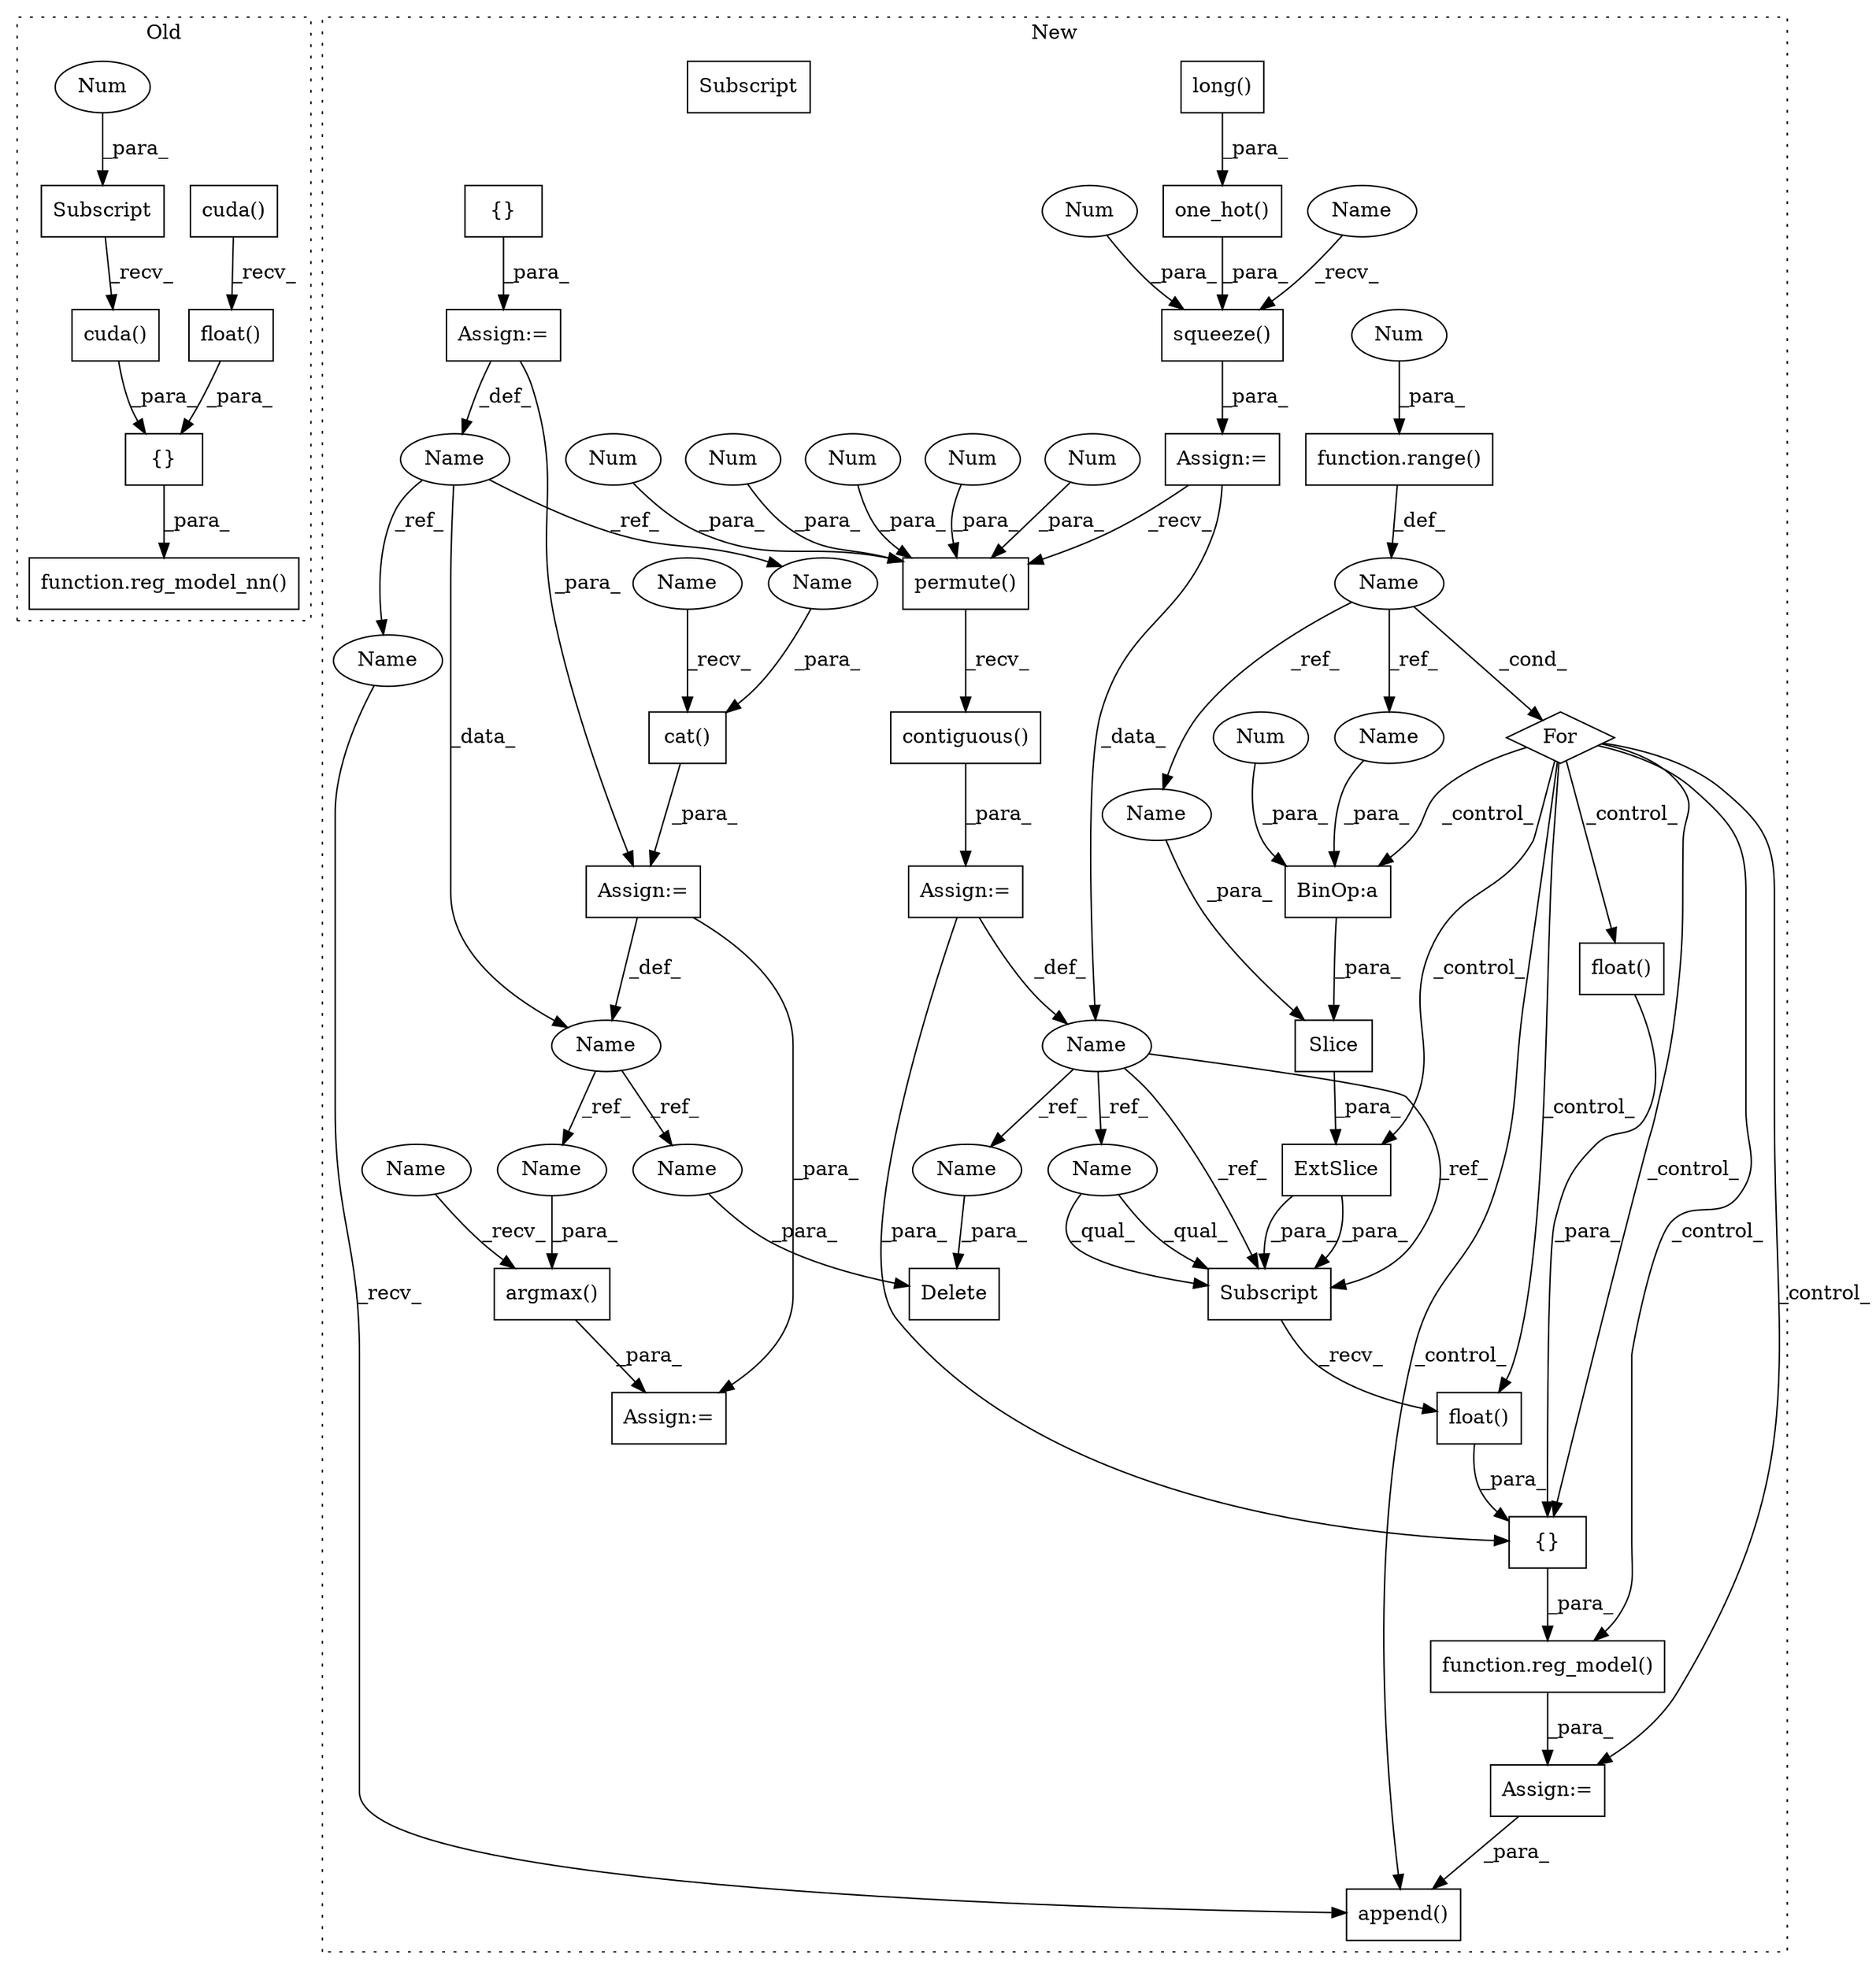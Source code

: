 digraph G {
subgraph cluster0 {
1 [label="float()" a="75" s="2514" l="20" shape="box"];
34 [label="cuda()" a="75" s="2514" l="12" shape="box"];
38 [label="{}" a="59" s="2513,2552" l="1,0" shape="box"];
42 [label="cuda()" a="75" s="2536" l="16" shape="box"];
43 [label="Subscript" a="63" s="2536,0" l="9,0" shape="box"];
44 [label="function.reg_model_nn()" a="75" s="2500,2553" l="13,1" shape="box"];
45 [label="Num" a="76" s="2543" l="1" shape="ellipse"];
label = "Old";
style="dotted";
}
subgraph cluster1 {
2 [label="one_hot()" a="75" s="2496,2530" l="22,17" shape="box"];
3 [label="Assign:=" a="68" s="2569" l="3" shape="box"];
4 [label="Assign:=" a="68" s="2620" l="3" shape="box"];
5 [label="permute()" a="75" s="2623,2653" l="17,1" shape="box"];
6 [label="long()" a="75" s="2518" l="12" shape="box"];
7 [label="float()" a="75" s="2837" l="33" shape="box"];
8 [label="function.range()" a="75" s="2788,2796" l="6,1" shape="box"];
9 [label="Name" a="87" s="2612" l="8" shape="ellipse"];
10 [label="Delete" a="101" s="3052" l="20" shape="box"];
11 [label="Name" a="87" s="2940" l="6" shape="ellipse"];
12 [label="argmax()" a="75" s="2997,3016" l="13,22" shape="box"];
13 [label="Name" a="87" s="2783" l="1" shape="ellipse"];
14 [label="ExtSlice" a="85" s="2837" l="8" shape="box"];
15 [label="BinOp:a" a="82" s="2852" l="3" shape="box"];
16 [label="{}" a="59" s="2763,2763" l="2,1" shape="box"];
17 [label="Subscript" a="63" s="2837,0" l="25,0" shape="box"];
18 [label="cat()" a="75" s="2949,2965" l="10,8" shape="box"];
19 [label="Slice" a="80" s="2849" l="1" shape="box"];
20 [label="For" a="107" s="2779,2797" l="4,19" shape="diamond"];
21 [label="append()" a="75" s="2904,2925" l="14,1" shape="box"];
22 [label="Name" a="87" s="2754" l="6" shape="ellipse"];
23 [label="Num" a="76" s="2855" l="1" shape="ellipse"];
24 [label="Num" a="76" s="2794" l="2" shape="ellipse"];
25 [label="Num" a="76" s="2649" l="1" shape="ellipse"];
26 [label="Num" a="76" s="2640" l="1" shape="ellipse"];
27 [label="Num" a="76" s="2652" l="1" shape="ellipse"];
28 [label="Num" a="76" s="2646" l="1" shape="ellipse"];
29 [label="Num" a="76" s="2643" l="1" shape="ellipse"];
30 [label="Assign:=" a="68" s="2946" l="3" shape="box"];
31 [label="Assign:=" a="68" s="2994" l="3" shape="box"];
32 [label="Assign:=" a="68" s="2760" l="3" shape="box"];
33 [label="contiguous()" a="75" s="2623" l="44" shape="box"];
35 [label="squeeze()" a="75" s="2572,2597" l="14,1" shape="box"];
36 [label="Num" a="76" s="2596" l="1" shape="ellipse"];
37 [label="{}" a="59" s="2836,2884" l="1,0" shape="box"];
39 [label="function.reg_model()" a="75" s="2826,2885" l="10,1" shape="box"];
40 [label="float()" a="75" s="2872" l="12" shape="box"];
41 [label="Assign:=" a="68" s="2823" l="3" shape="box"];
46 [label="Name" a="87" s="2904" l="6" shape="ellipse"];
47 [label="Name" a="87" s="2959" l="6" shape="ellipse"];
48 [label="Name" a="87" s="2837" l="8" shape="ellipse"];
49 [label="Name" a="87" s="3064" l="8" shape="ellipse"];
50 [label="Subscript" a="63" s="2837,0" l="25,0" shape="box"];
51 [label="Name" a="87" s="2572" l="5" shape="ellipse"];
52 [label="Name" a="87" s="2949" l="5" shape="ellipse"];
53 [label="Name" a="87" s="2997" l="5" shape="ellipse"];
54 [label="Name" a="87" s="3056" l="6" shape="ellipse"];
55 [label="Name" a="87" s="3010" l="6" shape="ellipse"];
56 [label="Name" a="87" s="2851" l="1" shape="ellipse"];
57 [label="Name" a="87" s="2849" l="1" shape="ellipse"];
label = "New";
style="dotted";
}
1 -> 38 [label="_para_"];
2 -> 35 [label="_para_"];
3 -> 5 [label="_recv_"];
3 -> 9 [label="_data_"];
4 -> 9 [label="_def_"];
4 -> 37 [label="_para_"];
5 -> 33 [label="_recv_"];
6 -> 2 [label="_para_"];
7 -> 37 [label="_para_"];
8 -> 13 [label="_def_"];
9 -> 48 [label="_ref_"];
9 -> 50 [label="_ref_"];
9 -> 50 [label="_ref_"];
9 -> 49 [label="_ref_"];
11 -> 54 [label="_ref_"];
11 -> 55 [label="_ref_"];
12 -> 31 [label="_para_"];
13 -> 20 [label="_cond_"];
13 -> 56 [label="_ref_"];
13 -> 57 [label="_ref_"];
14 -> 50 [label="_para_"];
14 -> 50 [label="_para_"];
15 -> 19 [label="_para_"];
16 -> 32 [label="_para_"];
18 -> 30 [label="_para_"];
19 -> 14 [label="_para_"];
20 -> 14 [label="_control_"];
20 -> 41 [label="_control_"];
20 -> 15 [label="_control_"];
20 -> 37 [label="_control_"];
20 -> 39 [label="_control_"];
20 -> 21 [label="_control_"];
20 -> 40 [label="_control_"];
20 -> 7 [label="_control_"];
22 -> 46 [label="_ref_"];
22 -> 47 [label="_ref_"];
22 -> 11 [label="_data_"];
23 -> 15 [label="_para_"];
24 -> 8 [label="_para_"];
25 -> 5 [label="_para_"];
26 -> 5 [label="_para_"];
27 -> 5 [label="_para_"];
28 -> 5 [label="_para_"];
29 -> 5 [label="_para_"];
30 -> 11 [label="_def_"];
30 -> 31 [label="_para_"];
32 -> 30 [label="_para_"];
32 -> 22 [label="_def_"];
33 -> 4 [label="_para_"];
34 -> 1 [label="_recv_"];
35 -> 3 [label="_para_"];
36 -> 35 [label="_para_"];
37 -> 39 [label="_para_"];
38 -> 44 [label="_para_"];
39 -> 41 [label="_para_"];
40 -> 37 [label="_para_"];
41 -> 21 [label="_para_"];
42 -> 38 [label="_para_"];
43 -> 42 [label="_recv_"];
45 -> 43 [label="_para_"];
46 -> 21 [label="_recv_"];
47 -> 18 [label="_para_"];
48 -> 50 [label="_qual_"];
48 -> 50 [label="_qual_"];
49 -> 10 [label="_para_"];
50 -> 7 [label="_recv_"];
51 -> 35 [label="_recv_"];
52 -> 18 [label="_recv_"];
53 -> 12 [label="_recv_"];
54 -> 10 [label="_para_"];
55 -> 12 [label="_para_"];
56 -> 15 [label="_para_"];
57 -> 19 [label="_para_"];
}